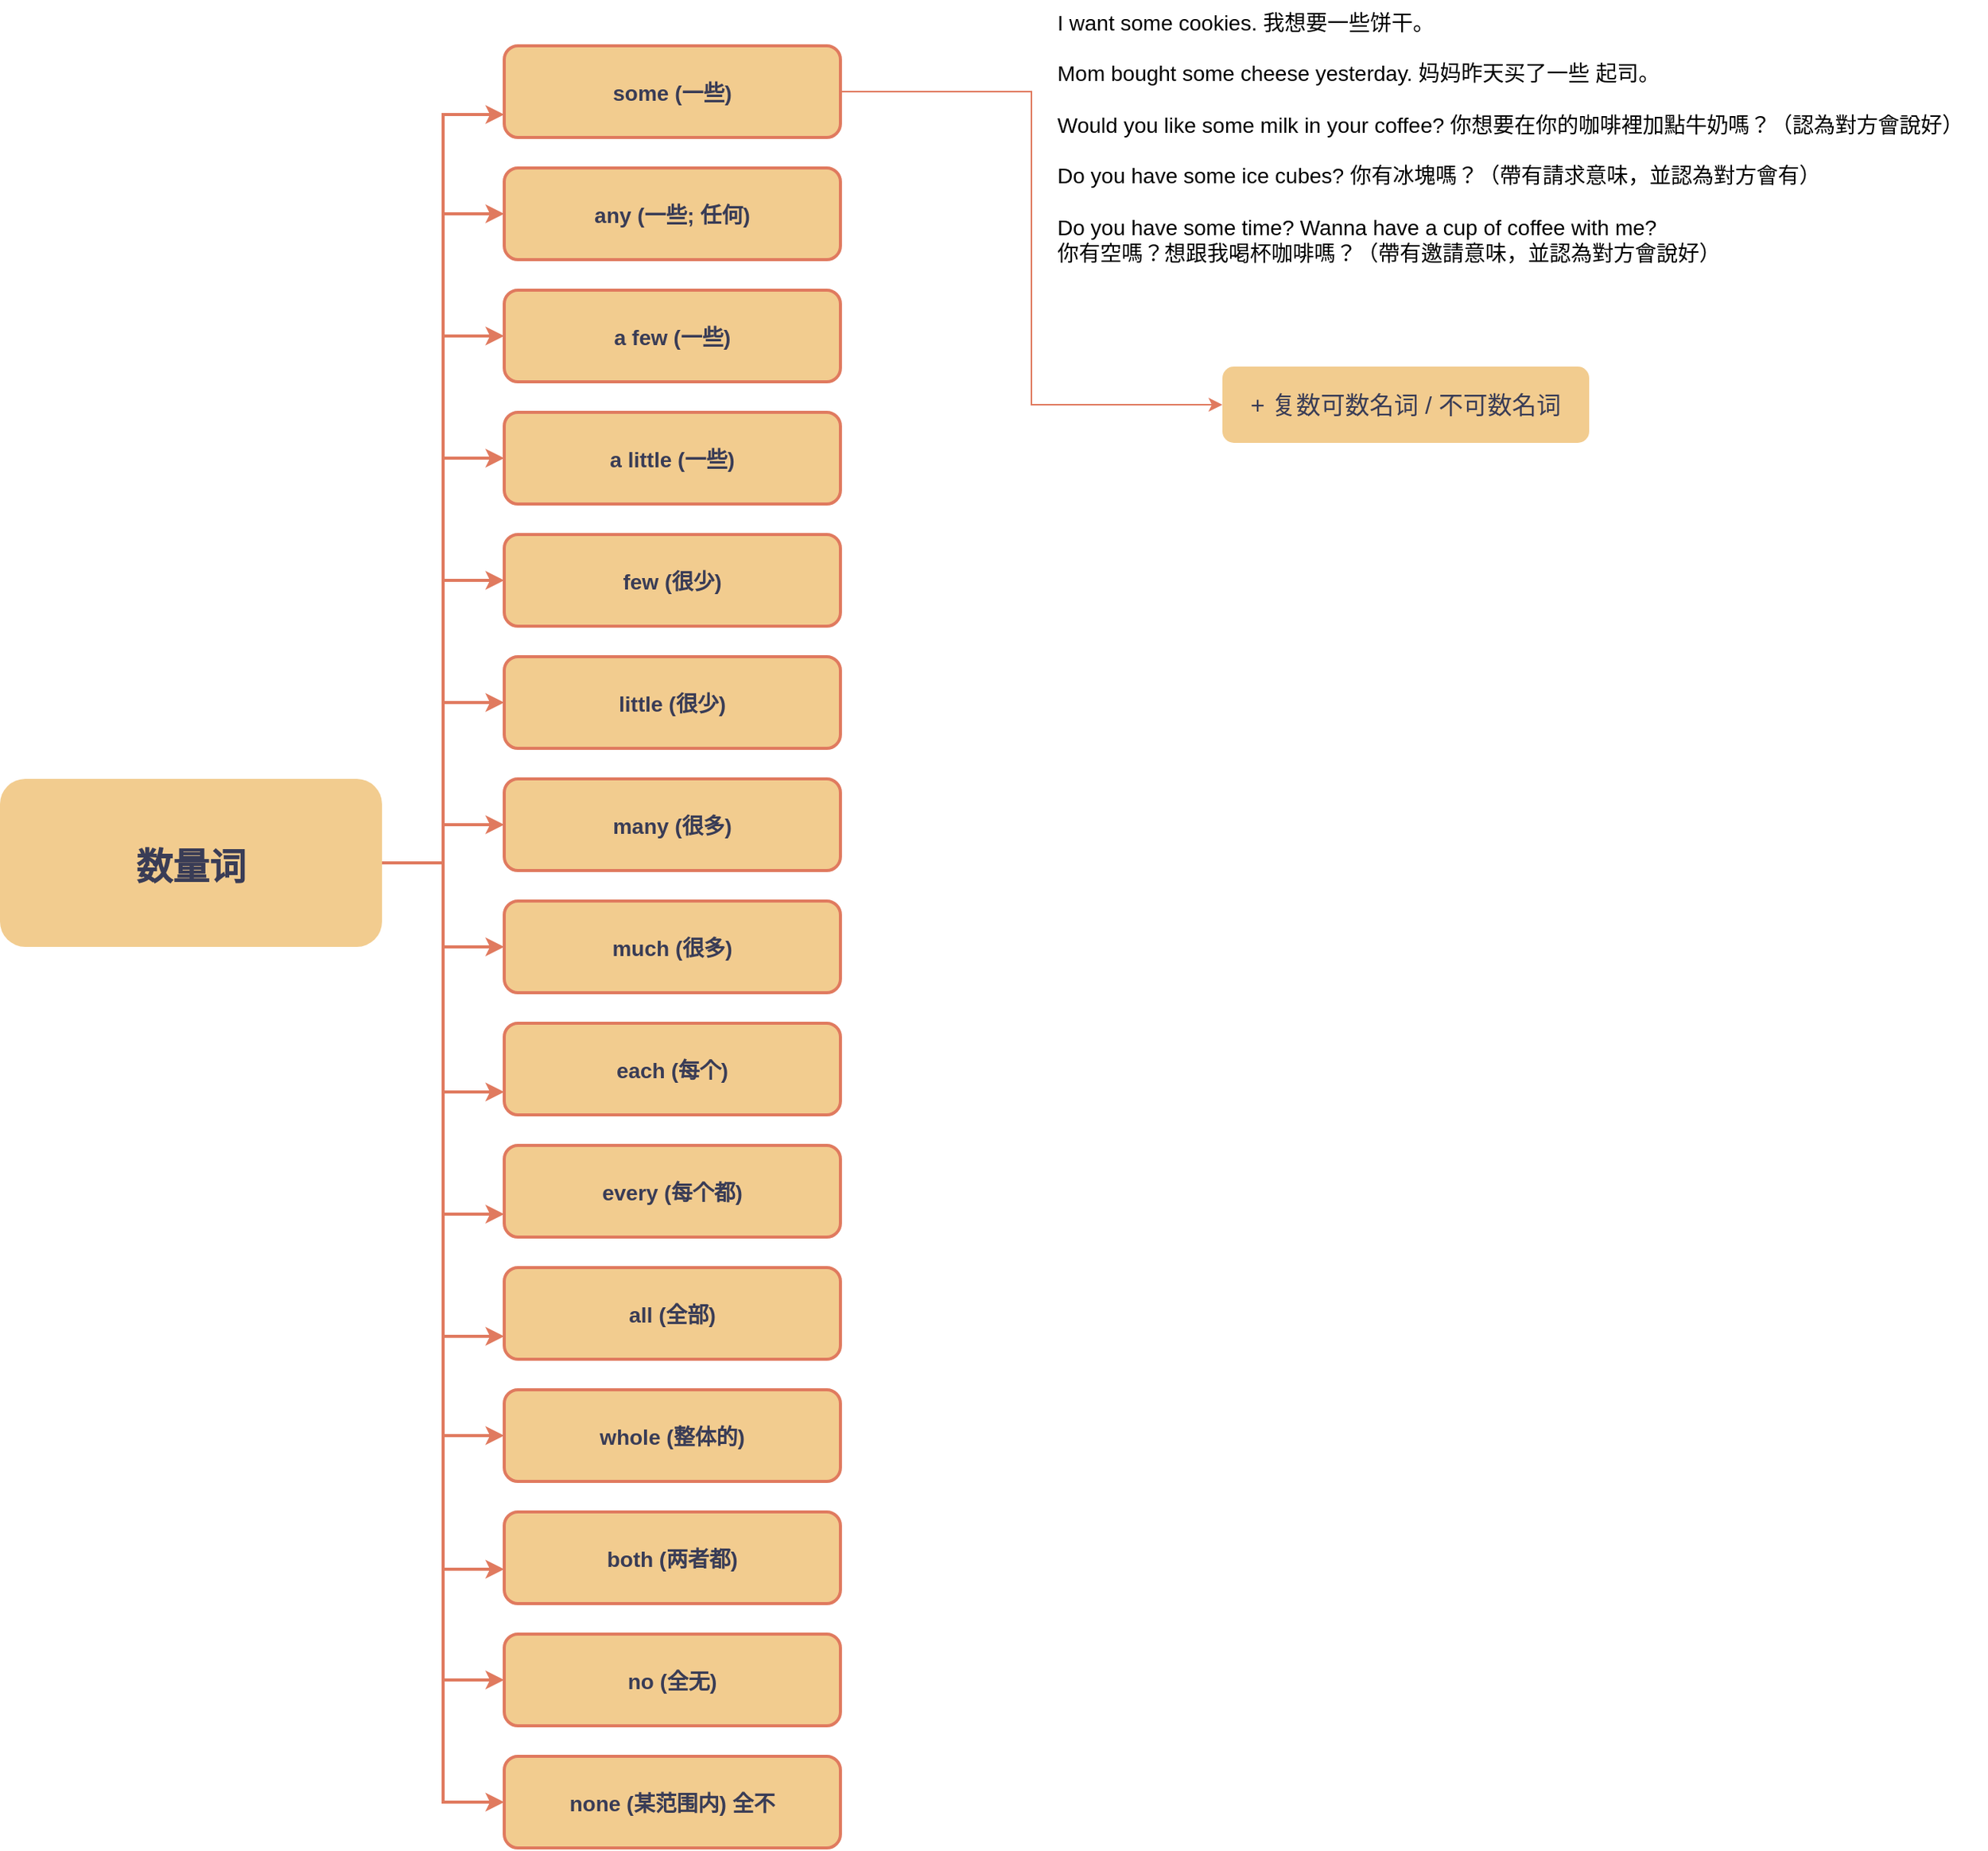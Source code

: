 <mxfile>
    <diagram name="Page-1" id="97916047-d0de-89f5-080d-49f4d83e522f">
        <mxGraphModel dx="1082" dy="790" grid="1" gridSize="10" guides="1" tooltips="1" connect="1" arrows="0" fold="1" page="1" pageScale="1.5" pageWidth="1169" pageHeight="827" background="#ffffff" math="0" shadow="0">
            <root>
                <mxCell id="0"/>
                <mxCell id="1" parent="0"/>
                <mxCell id="UruzkeS9mUNZaN0ZP_7J-65" style="edgeStyle=orthogonalEdgeStyle;curved=0;rounded=0;sketch=0;orthogonalLoop=1;jettySize=auto;html=1;entryX=0;entryY=0.75;entryDx=0;entryDy=0;strokeColor=#E07A5F;fillColor=#F2CC8F;fontColor=#393C56;strokeWidth=2;shadow=0;labelBackgroundColor=#F4F1DE;" parent="1" source="2" target="3" edge="1">
                    <mxGeometry relative="1" as="geometry"/>
                </mxCell>
                <mxCell id="UruzkeS9mUNZaN0ZP_7J-67" style="edgeStyle=orthogonalEdgeStyle;curved=0;rounded=0;sketch=0;orthogonalLoop=1;jettySize=auto;html=1;entryX=0;entryY=0.5;entryDx=0;entryDy=0;strokeColor=#E07A5F;fillColor=#F2CC8F;fontColor=#393C56;strokeWidth=2;shadow=0;labelBackgroundColor=#F4F1DE;" parent="1" source="2" target="UruzkeS9mUNZaN0ZP_7J-62" edge="1">
                    <mxGeometry relative="1" as="geometry"/>
                </mxCell>
                <mxCell id="UruzkeS9mUNZaN0ZP_7J-68" style="edgeStyle=orthogonalEdgeStyle;curved=0;rounded=0;sketch=0;orthogonalLoop=1;jettySize=auto;html=1;entryX=0;entryY=0.5;entryDx=0;entryDy=0;strokeColor=#E07A5F;fillColor=#F2CC8F;fontColor=#393C56;strokeWidth=2;shadow=0;labelBackgroundColor=#F4F1DE;" parent="1" source="2" target="UruzkeS9mUNZaN0ZP_7J-64" edge="1">
                    <mxGeometry relative="1" as="geometry"/>
                </mxCell>
                <mxCell id="UruzkeS9mUNZaN0ZP_7J-83" style="edgeStyle=orthogonalEdgeStyle;curved=0;rounded=0;sketch=0;orthogonalLoop=1;jettySize=auto;html=1;entryX=0;entryY=0.5;entryDx=0;entryDy=0;strokeColor=#E07A5F;fillColor=#F2CC8F;fontColor=#393C56;strokeWidth=2;shadow=0;labelBackgroundColor=#F4F1DE;" parent="1" source="2" target="UruzkeS9mUNZaN0ZP_7J-69" edge="1">
                    <mxGeometry relative="1" as="geometry"/>
                </mxCell>
                <mxCell id="UruzkeS9mUNZaN0ZP_7J-84" style="edgeStyle=orthogonalEdgeStyle;curved=0;rounded=0;sketch=0;orthogonalLoop=1;jettySize=auto;html=1;entryX=0;entryY=0.5;entryDx=0;entryDy=0;strokeColor=#E07A5F;fillColor=#F2CC8F;fontColor=#393C56;strokeWidth=2;shadow=0;labelBackgroundColor=#F4F1DE;" parent="1" source="2" target="UruzkeS9mUNZaN0ZP_7J-58" edge="1">
                    <mxGeometry relative="1" as="geometry"/>
                </mxCell>
                <mxCell id="UruzkeS9mUNZaN0ZP_7J-85" style="edgeStyle=orthogonalEdgeStyle;curved=0;rounded=0;sketch=0;orthogonalLoop=1;jettySize=auto;html=1;entryX=0;entryY=0.5;entryDx=0;entryDy=0;strokeColor=#E07A5F;fillColor=#F2CC8F;fontColor=#393C56;strokeWidth=2;shadow=0;labelBackgroundColor=#F4F1DE;" parent="1" source="2" target="UruzkeS9mUNZaN0ZP_7J-71" edge="1">
                    <mxGeometry relative="1" as="geometry"/>
                </mxCell>
                <mxCell id="UruzkeS9mUNZaN0ZP_7J-86" style="edgeStyle=orthogonalEdgeStyle;curved=0;rounded=0;sketch=0;orthogonalLoop=1;jettySize=auto;html=1;entryX=0;entryY=0.5;entryDx=0;entryDy=0;strokeColor=#E07A5F;fillColor=#F2CC8F;fontColor=#393C56;strokeWidth=2;shadow=0;labelBackgroundColor=#F4F1DE;" parent="1" source="2" target="UruzkeS9mUNZaN0ZP_7J-72" edge="1">
                    <mxGeometry relative="1" as="geometry"/>
                </mxCell>
                <mxCell id="UruzkeS9mUNZaN0ZP_7J-87" style="edgeStyle=orthogonalEdgeStyle;curved=0;rounded=0;sketch=0;orthogonalLoop=1;jettySize=auto;html=1;entryX=0;entryY=0.75;entryDx=0;entryDy=0;strokeColor=#E07A5F;fillColor=#F2CC8F;fontColor=#393C56;strokeWidth=2;shadow=0;labelBackgroundColor=#F4F1DE;" parent="1" source="2" target="UruzkeS9mUNZaN0ZP_7J-73" edge="1">
                    <mxGeometry relative="1" as="geometry"/>
                </mxCell>
                <mxCell id="UruzkeS9mUNZaN0ZP_7J-88" style="edgeStyle=orthogonalEdgeStyle;curved=0;rounded=0;sketch=0;orthogonalLoop=1;jettySize=auto;html=1;entryX=0;entryY=0.75;entryDx=0;entryDy=0;strokeColor=#E07A5F;fillColor=#F2CC8F;fontColor=#393C56;strokeWidth=2;shadow=0;labelBackgroundColor=#F4F1DE;" parent="1" source="2" target="UruzkeS9mUNZaN0ZP_7J-74" edge="1">
                    <mxGeometry relative="1" as="geometry"/>
                </mxCell>
                <mxCell id="UruzkeS9mUNZaN0ZP_7J-89" style="edgeStyle=orthogonalEdgeStyle;curved=0;rounded=0;sketch=0;orthogonalLoop=1;jettySize=auto;html=1;entryX=0;entryY=0.75;entryDx=0;entryDy=0;strokeColor=#E07A5F;fillColor=#F2CC8F;fontColor=#393C56;strokeWidth=2;shadow=0;labelBackgroundColor=#F4F1DE;" parent="1" source="2" target="UruzkeS9mUNZaN0ZP_7J-75" edge="1">
                    <mxGeometry relative="1" as="geometry"/>
                </mxCell>
                <mxCell id="UruzkeS9mUNZaN0ZP_7J-90" style="edgeStyle=orthogonalEdgeStyle;curved=0;rounded=0;sketch=0;orthogonalLoop=1;jettySize=auto;html=1;entryX=0;entryY=0.5;entryDx=0;entryDy=0;strokeColor=#E07A5F;fillColor=#F2CC8F;fontColor=#393C56;strokeWidth=2;shadow=0;labelBackgroundColor=#F4F1DE;" parent="1" source="2" target="UruzkeS9mUNZaN0ZP_7J-70" edge="1">
                    <mxGeometry relative="1" as="geometry"/>
                </mxCell>
                <mxCell id="UruzkeS9mUNZaN0ZP_7J-94" style="edgeStyle=orthogonalEdgeStyle;curved=0;rounded=0;sketch=0;orthogonalLoop=1;jettySize=auto;html=1;entryX=0;entryY=0.5;entryDx=0;entryDy=0;strokeColor=#E07A5F;fillColor=#F2CC8F;fontColor=#393C56;strokeWidth=2;shadow=0;labelBackgroundColor=#F4F1DE;" parent="1" source="2" target="UruzkeS9mUNZaN0ZP_7J-76" edge="1">
                    <mxGeometry relative="1" as="geometry"/>
                </mxCell>
                <mxCell id="UruzkeS9mUNZaN0ZP_7J-95" style="edgeStyle=orthogonalEdgeStyle;curved=0;rounded=0;sketch=0;orthogonalLoop=1;jettySize=auto;html=1;entryX=0;entryY=0.625;entryDx=0;entryDy=0;entryPerimeter=0;strokeColor=#E07A5F;fillColor=#F2CC8F;fontColor=#393C56;strokeWidth=2;shadow=0;labelBackgroundColor=#F4F1DE;" parent="1" source="2" target="UruzkeS9mUNZaN0ZP_7J-77" edge="1">
                    <mxGeometry relative="1" as="geometry"/>
                </mxCell>
                <mxCell id="UruzkeS9mUNZaN0ZP_7J-96" style="edgeStyle=orthogonalEdgeStyle;curved=0;rounded=0;sketch=0;orthogonalLoop=1;jettySize=auto;html=1;entryX=0;entryY=0.5;entryDx=0;entryDy=0;strokeColor=#E07A5F;fillColor=#F2CC8F;fontColor=#393C56;strokeWidth=2;shadow=0;labelBackgroundColor=#F4F1DE;" parent="1" source="2" target="UruzkeS9mUNZaN0ZP_7J-78" edge="1">
                    <mxGeometry relative="1" as="geometry"/>
                </mxCell>
                <mxCell id="UruzkeS9mUNZaN0ZP_7J-97" style="edgeStyle=orthogonalEdgeStyle;curved=0;rounded=0;sketch=0;orthogonalLoop=1;jettySize=auto;html=1;entryX=0;entryY=0.5;entryDx=0;entryDy=0;shadow=0;strokeColor=#E07A5F;strokeWidth=2;fillColor=#F2CC8F;fontColor=#393C56;labelBackgroundColor=#F4F1DE;" parent="1" source="2" target="UruzkeS9mUNZaN0ZP_7J-79" edge="1">
                    <mxGeometry relative="1" as="geometry"/>
                </mxCell>
                <mxCell id="2" value="数量词" style="fillColor=#F2CC8F;strokeColor=none;shadow=0;fontStyle=1;fontColor=#393C56;fontSize=24;rounded=1;strokeWidth=2;sketch=0;" parent="1" vertex="1">
                    <mxGeometry x="400" y="520" width="250" height="110" as="geometry"/>
                </mxCell>
                <mxCell id="UruzkeS9mUNZaN0ZP_7J-99" style="edgeStyle=orthogonalEdgeStyle;curved=0;rounded=0;sketch=0;orthogonalLoop=1;jettySize=auto;html=1;entryX=0;entryY=0.5;entryDx=0;entryDy=0;strokeColor=#E07A5F;fillColor=#F2CC8F;fontSize=16;fontColor=#393C56;" parent="1" source="3" target="UruzkeS9mUNZaN0ZP_7J-98" edge="1">
                    <mxGeometry relative="1" as="geometry"/>
                </mxCell>
                <mxCell id="3" value="some (一些)" style="fillColor=#F2CC8F;strokeColor=#E07A5F;shadow=0;fontStyle=1;fontColor=#393C56;fontSize=14;rounded=1;strokeWidth=2;sketch=0;" parent="1" vertex="1">
                    <mxGeometry x="730" y="40" width="220" height="60" as="geometry"/>
                </mxCell>
                <mxCell id="UruzkeS9mUNZaN0ZP_7J-58" value="a little (一些)" style="fillColor=#F2CC8F;strokeColor=#E07A5F;shadow=0;fontStyle=1;fontColor=#393C56;fontSize=14;rounded=1;strokeWidth=2;sketch=0;" parent="1" vertex="1">
                    <mxGeometry x="730" y="280" width="220" height="60" as="geometry"/>
                </mxCell>
                <mxCell id="UruzkeS9mUNZaN0ZP_7J-62" value="any (一些; 任何)" style="fillColor=#F2CC8F;strokeColor=#E07A5F;shadow=0;fontStyle=1;fontColor=#393C56;fontSize=14;rounded=1;strokeWidth=2;sketch=0;" parent="1" vertex="1">
                    <mxGeometry x="730" y="120" width="220" height="60" as="geometry"/>
                </mxCell>
                <mxCell id="UruzkeS9mUNZaN0ZP_7J-64" value="a few (一些)" style="fillColor=#F2CC8F;strokeColor=#E07A5F;shadow=0;fontStyle=1;fontColor=#393C56;fontSize=14;rounded=1;strokeWidth=2;sketch=0;" parent="1" vertex="1">
                    <mxGeometry x="730" y="200" width="220" height="60" as="geometry"/>
                </mxCell>
                <mxCell id="UruzkeS9mUNZaN0ZP_7J-69" value="few (很少)" style="fillColor=#F2CC8F;strokeColor=#E07A5F;shadow=0;fontStyle=1;fontColor=#393C56;fontSize=14;rounded=1;strokeWidth=2;sketch=0;" parent="1" vertex="1">
                    <mxGeometry x="730" y="360" width="220" height="60" as="geometry"/>
                </mxCell>
                <mxCell id="UruzkeS9mUNZaN0ZP_7J-70" value="little (很少)" style="fillColor=#F2CC8F;strokeColor=#E07A5F;shadow=0;fontStyle=1;fontColor=#393C56;fontSize=14;rounded=1;strokeWidth=2;sketch=0;" parent="1" vertex="1">
                    <mxGeometry x="730" y="440" width="220" height="60" as="geometry"/>
                </mxCell>
                <mxCell id="UruzkeS9mUNZaN0ZP_7J-71" value="many (很多)" style="fillColor=#F2CC8F;strokeColor=#E07A5F;shadow=0;fontStyle=1;fontColor=#393C56;fontSize=14;rounded=1;strokeWidth=2;sketch=0;" parent="1" vertex="1">
                    <mxGeometry x="730" y="520" width="220" height="60" as="geometry"/>
                </mxCell>
                <mxCell id="UruzkeS9mUNZaN0ZP_7J-72" value="much (很多)" style="fillColor=#F2CC8F;strokeColor=#E07A5F;shadow=0;fontStyle=1;fontColor=#393C56;fontSize=14;rounded=1;strokeWidth=2;sketch=0;" parent="1" vertex="1">
                    <mxGeometry x="730" y="600" width="220" height="60" as="geometry"/>
                </mxCell>
                <mxCell id="UruzkeS9mUNZaN0ZP_7J-73" value="each (每个)" style="fillColor=#F2CC8F;strokeColor=#E07A5F;shadow=0;fontStyle=1;fontColor=#393C56;fontSize=14;rounded=1;strokeWidth=2;sketch=0;" parent="1" vertex="1">
                    <mxGeometry x="730" y="680" width="220" height="60" as="geometry"/>
                </mxCell>
                <mxCell id="UruzkeS9mUNZaN0ZP_7J-74" value="every (每个都)" style="fillColor=#F2CC8F;strokeColor=#E07A5F;shadow=0;fontStyle=1;fontColor=#393C56;fontSize=14;rounded=1;strokeWidth=2;sketch=0;" parent="1" vertex="1">
                    <mxGeometry x="730" y="760" width="220" height="60" as="geometry"/>
                </mxCell>
                <mxCell id="UruzkeS9mUNZaN0ZP_7J-75" value="all (全部)" style="fillColor=#F2CC8F;strokeColor=#E07A5F;shadow=0;fontStyle=1;fontColor=#393C56;fontSize=14;rounded=1;strokeWidth=2;sketch=0;" parent="1" vertex="1">
                    <mxGeometry x="730" y="840" width="220" height="60" as="geometry"/>
                </mxCell>
                <mxCell id="UruzkeS9mUNZaN0ZP_7J-76" value="whole (整体的)" style="fillColor=#F2CC8F;strokeColor=#E07A5F;shadow=0;fontStyle=1;fontColor=#393C56;fontSize=14;rounded=1;strokeWidth=2;sketch=0;" parent="1" vertex="1">
                    <mxGeometry x="730" y="920" width="220" height="60" as="geometry"/>
                </mxCell>
                <mxCell id="UruzkeS9mUNZaN0ZP_7J-77" value="both (两者都)" style="fillColor=#F2CC8F;strokeColor=#E07A5F;shadow=0;fontStyle=1;fontColor=#393C56;fontSize=14;rounded=1;strokeWidth=2;sketch=0;" parent="1" vertex="1">
                    <mxGeometry x="730" y="1000" width="220" height="60" as="geometry"/>
                </mxCell>
                <mxCell id="UruzkeS9mUNZaN0ZP_7J-78" value="no (全无)" style="fillColor=#F2CC8F;strokeColor=#E07A5F;shadow=0;fontStyle=1;fontColor=#393C56;fontSize=14;rounded=1;strokeWidth=2;sketch=0;" parent="1" vertex="1">
                    <mxGeometry x="730" y="1080" width="220" height="60" as="geometry"/>
                </mxCell>
                <mxCell id="UruzkeS9mUNZaN0ZP_7J-79" value="none (某范围内) 全不" style="fillColor=#F2CC8F;strokeColor=#E07A5F;shadow=0;fontStyle=1;fontColor=#393C56;fontSize=14;rounded=1;strokeWidth=2;sketch=0;" parent="1" vertex="1">
                    <mxGeometry x="730" y="1160" width="220" height="60" as="geometry"/>
                </mxCell>
                <mxCell id="UruzkeS9mUNZaN0ZP_7J-98" value="+ 复数可数名词 / 不可数名词" style="rounded=1;whiteSpace=wrap;html=1;sketch=0;fillColor=#F2CC8F;fontColor=#393C56;strokeColor=none;fontSize=16;" parent="1" vertex="1">
                    <mxGeometry x="1200" y="250" width="240" height="50" as="geometry"/>
                </mxCell>
                <mxCell id="UruzkeS9mUNZaN0ZP_7J-101" value="I want some cookies. 我想要一些饼干。&lt;br&gt;&lt;br style=&quot;font-size: 14px&quot;&gt;Mom bought some cheese yesterday. 妈妈昨天买了一些 起司。&lt;br&gt;&lt;br&gt;&lt;span style=&quot;text-align: center&quot;&gt;Would you like&amp;nbsp;some milk&amp;nbsp;in your coffee?&amp;nbsp;&lt;/span&gt;&lt;span style=&quot;text-align: center&quot;&gt;你想要在你的咖啡裡加點牛奶嗎？（認為對方會說好）&lt;br&gt;&lt;/span&gt;&lt;br style=&quot;padding: 0px ; margin: 0px ; text-align: center&quot;&gt;&lt;span style=&quot;text-align: center&quot;&gt;Do you have&amp;nbsp;some ice cubes?&amp;nbsp;&lt;/span&gt;&lt;span style=&quot;text-align: center&quot;&gt;你有冰塊嗎？（帶有請求意味，並認為對方會有）&lt;/span&gt;&lt;br style=&quot;padding: 0px ; margin: 0px ; text-align: center&quot;&gt;&lt;span style=&quot;text-align: center&quot;&gt;&lt;br&gt;Do you have&amp;nbsp;some time? Wanna have a cup of coffee with me?&lt;/span&gt;&lt;br style=&quot;padding: 0px ; margin: 0px ; text-align: center&quot;&gt;&lt;span style=&quot;text-align: center&quot;&gt;你有空嗎？想跟我喝杯咖啡嗎？（帶有邀請意味，並認為對方會說好）&lt;/span&gt;" style="text;align=left;verticalAlign=middle;resizable=0;points=[];autosize=1;fontSize=14;html=1;spacing=2;spacingBottom=0;spacingTop=0;fontColor=#000000;" parent="1" vertex="1">
                    <mxGeometry x="1090" y="10" width="610" height="180" as="geometry"/>
                </mxCell>
            </root>
        </mxGraphModel>
    </diagram>
</mxfile>